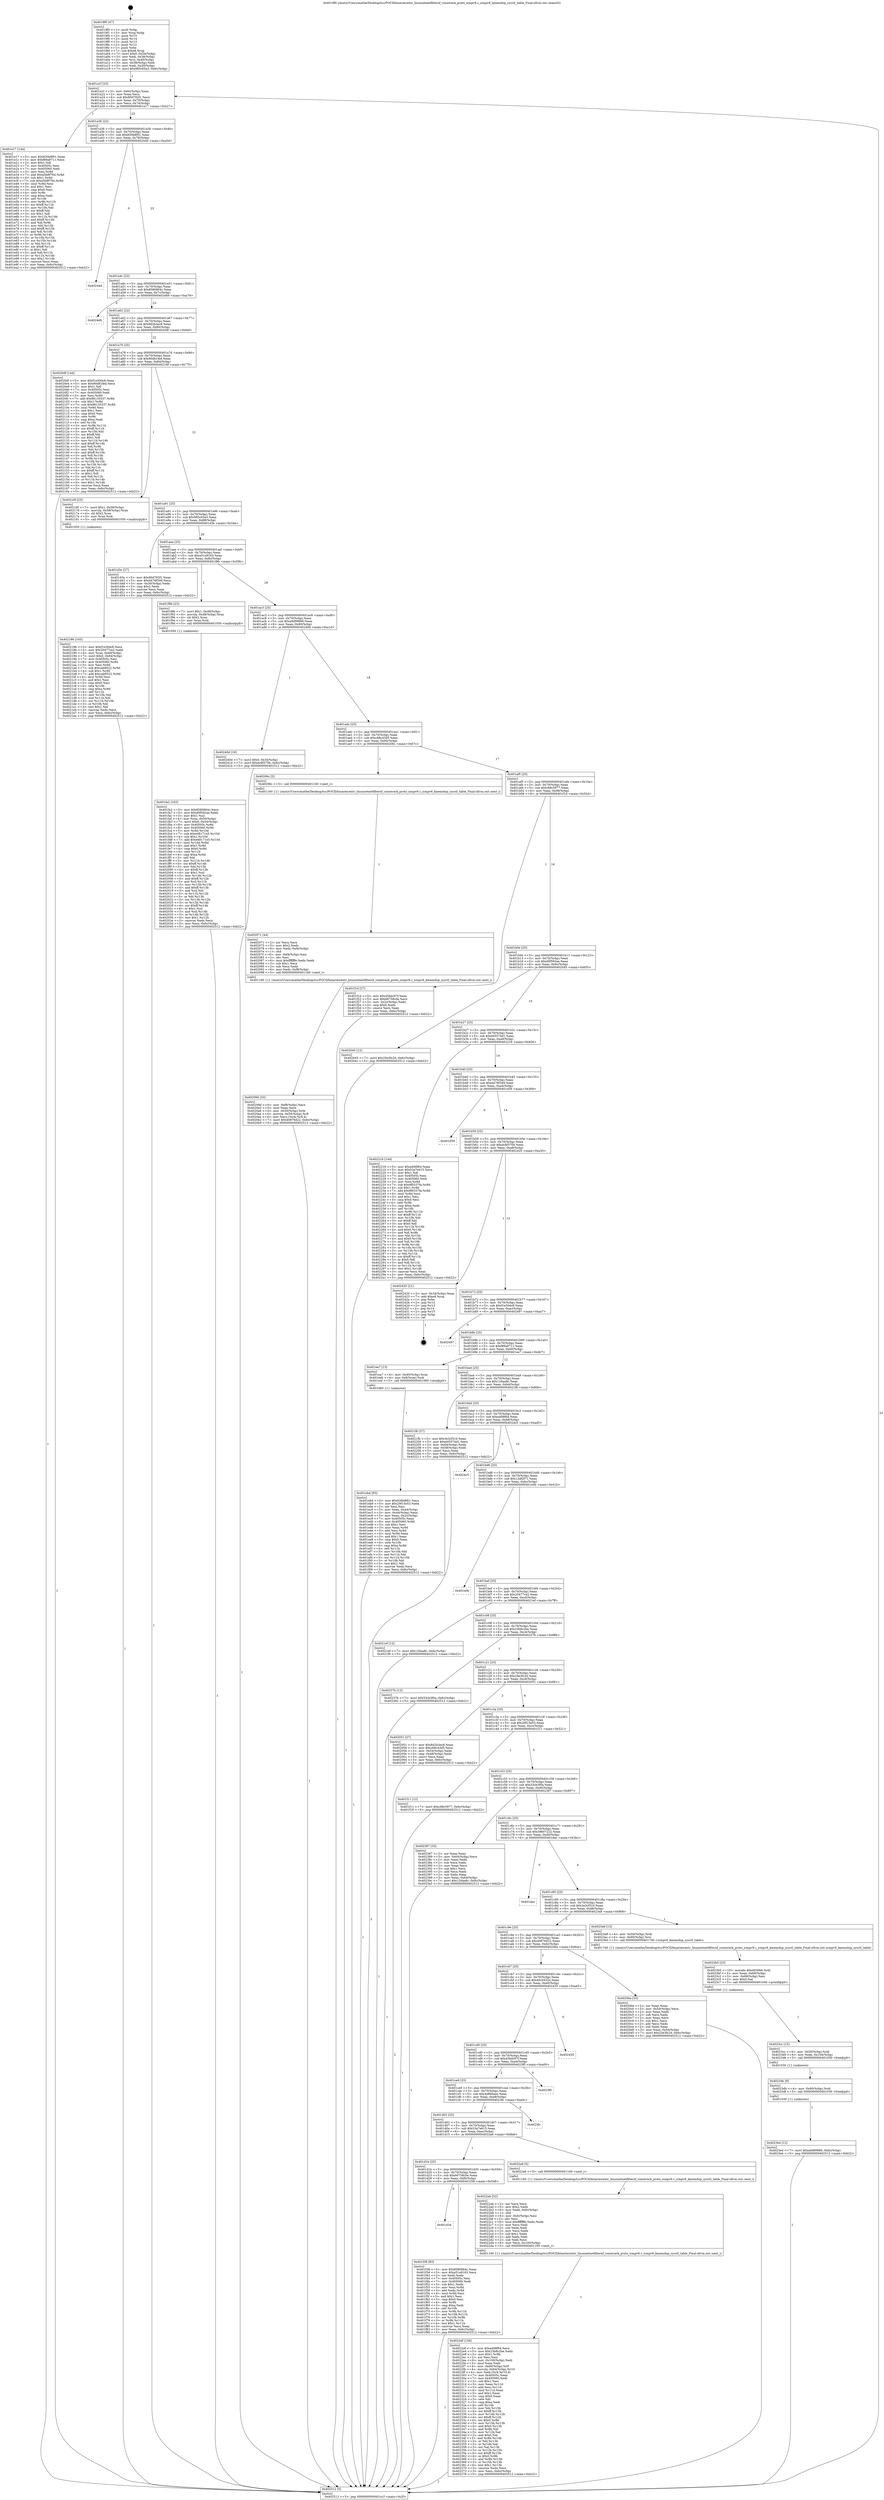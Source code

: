 digraph "0x4019f0" {
  label = "0x4019f0 (/mnt/c/Users/mathe/Desktop/tcc/POCII/binaries/extr_linuxnetnetfilternf_conntrack_proto_icmpv6.c_icmpv6_kmemdup_sysctl_table_Final-ollvm.out::main(0))"
  labelloc = "t"
  node[shape=record]

  Entry [label="",width=0.3,height=0.3,shape=circle,fillcolor=black,style=filled]
  "0x401a1f" [label="{
     0x401a1f [23]\l
     | [instrs]\l
     &nbsp;&nbsp;0x401a1f \<+3\>: mov -0x6c(%rbp),%eax\l
     &nbsp;&nbsp;0x401a22 \<+2\>: mov %eax,%ecx\l
     &nbsp;&nbsp;0x401a24 \<+6\>: sub $0x80d792f1,%ecx\l
     &nbsp;&nbsp;0x401a2a \<+3\>: mov %eax,-0x70(%rbp)\l
     &nbsp;&nbsp;0x401a2d \<+3\>: mov %ecx,-0x74(%rbp)\l
     &nbsp;&nbsp;0x401a30 \<+6\>: je 0000000000401e17 \<main+0x427\>\l
  }"]
  "0x401e17" [label="{
     0x401e17 [144]\l
     | [instrs]\l
     &nbsp;&nbsp;0x401e17 \<+5\>: mov $0x830b8f01,%eax\l
     &nbsp;&nbsp;0x401e1c \<+5\>: mov $0xf89a9711,%ecx\l
     &nbsp;&nbsp;0x401e21 \<+2\>: mov $0x1,%dl\l
     &nbsp;&nbsp;0x401e23 \<+7\>: mov 0x40505c,%esi\l
     &nbsp;&nbsp;0x401e2a \<+7\>: mov 0x405060,%edi\l
     &nbsp;&nbsp;0x401e31 \<+3\>: mov %esi,%r8d\l
     &nbsp;&nbsp;0x401e34 \<+7\>: add $0xa5b8f764,%r8d\l
     &nbsp;&nbsp;0x401e3b \<+4\>: sub $0x1,%r8d\l
     &nbsp;&nbsp;0x401e3f \<+7\>: sub $0xa5b8f764,%r8d\l
     &nbsp;&nbsp;0x401e46 \<+4\>: imul %r8d,%esi\l
     &nbsp;&nbsp;0x401e4a \<+3\>: and $0x1,%esi\l
     &nbsp;&nbsp;0x401e4d \<+3\>: cmp $0x0,%esi\l
     &nbsp;&nbsp;0x401e50 \<+4\>: sete %r9b\l
     &nbsp;&nbsp;0x401e54 \<+3\>: cmp $0xa,%edi\l
     &nbsp;&nbsp;0x401e57 \<+4\>: setl %r10b\l
     &nbsp;&nbsp;0x401e5b \<+3\>: mov %r9b,%r11b\l
     &nbsp;&nbsp;0x401e5e \<+4\>: xor $0xff,%r11b\l
     &nbsp;&nbsp;0x401e62 \<+3\>: mov %r10b,%bl\l
     &nbsp;&nbsp;0x401e65 \<+3\>: xor $0xff,%bl\l
     &nbsp;&nbsp;0x401e68 \<+3\>: xor $0x1,%dl\l
     &nbsp;&nbsp;0x401e6b \<+3\>: mov %r11b,%r14b\l
     &nbsp;&nbsp;0x401e6e \<+4\>: and $0xff,%r14b\l
     &nbsp;&nbsp;0x401e72 \<+3\>: and %dl,%r9b\l
     &nbsp;&nbsp;0x401e75 \<+3\>: mov %bl,%r15b\l
     &nbsp;&nbsp;0x401e78 \<+4\>: and $0xff,%r15b\l
     &nbsp;&nbsp;0x401e7c \<+3\>: and %dl,%r10b\l
     &nbsp;&nbsp;0x401e7f \<+3\>: or %r9b,%r14b\l
     &nbsp;&nbsp;0x401e82 \<+3\>: or %r10b,%r15b\l
     &nbsp;&nbsp;0x401e85 \<+3\>: xor %r15b,%r14b\l
     &nbsp;&nbsp;0x401e88 \<+3\>: or %bl,%r11b\l
     &nbsp;&nbsp;0x401e8b \<+4\>: xor $0xff,%r11b\l
     &nbsp;&nbsp;0x401e8f \<+3\>: or $0x1,%dl\l
     &nbsp;&nbsp;0x401e92 \<+3\>: and %dl,%r11b\l
     &nbsp;&nbsp;0x401e95 \<+3\>: or %r11b,%r14b\l
     &nbsp;&nbsp;0x401e98 \<+4\>: test $0x1,%r14b\l
     &nbsp;&nbsp;0x401e9c \<+3\>: cmovne %ecx,%eax\l
     &nbsp;&nbsp;0x401e9f \<+3\>: mov %eax,-0x6c(%rbp)\l
     &nbsp;&nbsp;0x401ea2 \<+5\>: jmp 0000000000402512 \<main+0xb22\>\l
  }"]
  "0x401a36" [label="{
     0x401a36 [22]\l
     | [instrs]\l
     &nbsp;&nbsp;0x401a36 \<+5\>: jmp 0000000000401a3b \<main+0x4b\>\l
     &nbsp;&nbsp;0x401a3b \<+3\>: mov -0x70(%rbp),%eax\l
     &nbsp;&nbsp;0x401a3e \<+5\>: sub $0x830b8f01,%eax\l
     &nbsp;&nbsp;0x401a43 \<+3\>: mov %eax,-0x78(%rbp)\l
     &nbsp;&nbsp;0x401a46 \<+6\>: je 000000000040244d \<main+0xa5d\>\l
  }"]
  Exit [label="",width=0.3,height=0.3,shape=circle,fillcolor=black,style=filled,peripheries=2]
  "0x40244d" [label="{
     0x40244d\l
  }", style=dashed]
  "0x401a4c" [label="{
     0x401a4c [22]\l
     | [instrs]\l
     &nbsp;&nbsp;0x401a4c \<+5\>: jmp 0000000000401a51 \<main+0x61\>\l
     &nbsp;&nbsp;0x401a51 \<+3\>: mov -0x70(%rbp),%eax\l
     &nbsp;&nbsp;0x401a54 \<+5\>: sub $0x8580864c,%eax\l
     &nbsp;&nbsp;0x401a59 \<+3\>: mov %eax,-0x7c(%rbp)\l
     &nbsp;&nbsp;0x401a5c \<+6\>: je 0000000000402469 \<main+0xa79\>\l
  }"]
  "0x4023e4" [label="{
     0x4023e4 [12]\l
     | [instrs]\l
     &nbsp;&nbsp;0x4023e4 \<+7\>: movl $0xa9d99866,-0x6c(%rbp)\l
     &nbsp;&nbsp;0x4023eb \<+5\>: jmp 0000000000402512 \<main+0xb22\>\l
  }"]
  "0x402469" [label="{
     0x402469\l
  }", style=dashed]
  "0x401a62" [label="{
     0x401a62 [22]\l
     | [instrs]\l
     &nbsp;&nbsp;0x401a62 \<+5\>: jmp 0000000000401a67 \<main+0x77\>\l
     &nbsp;&nbsp;0x401a67 \<+3\>: mov -0x70(%rbp),%eax\l
     &nbsp;&nbsp;0x401a6a \<+5\>: sub $0x8d2b3ec8,%eax\l
     &nbsp;&nbsp;0x401a6f \<+3\>: mov %eax,-0x80(%rbp)\l
     &nbsp;&nbsp;0x401a72 \<+6\>: je 00000000004020df \<main+0x6ef\>\l
  }"]
  "0x4023db" [label="{
     0x4023db [9]\l
     | [instrs]\l
     &nbsp;&nbsp;0x4023db \<+4\>: mov -0x60(%rbp),%rdi\l
     &nbsp;&nbsp;0x4023df \<+5\>: call 0000000000401030 \<free@plt\>\l
     | [calls]\l
     &nbsp;&nbsp;0x401030 \{1\} (unknown)\l
  }"]
  "0x4020df" [label="{
     0x4020df [144]\l
     | [instrs]\l
     &nbsp;&nbsp;0x4020df \<+5\>: mov $0xf1e30dc8,%eax\l
     &nbsp;&nbsp;0x4020e4 \<+5\>: mov $0x90d81fed,%ecx\l
     &nbsp;&nbsp;0x4020e9 \<+2\>: mov $0x1,%dl\l
     &nbsp;&nbsp;0x4020eb \<+7\>: mov 0x40505c,%esi\l
     &nbsp;&nbsp;0x4020f2 \<+7\>: mov 0x405060,%edi\l
     &nbsp;&nbsp;0x4020f9 \<+3\>: mov %esi,%r8d\l
     &nbsp;&nbsp;0x4020fc \<+7\>: add $0x86135337,%r8d\l
     &nbsp;&nbsp;0x402103 \<+4\>: sub $0x1,%r8d\l
     &nbsp;&nbsp;0x402107 \<+7\>: sub $0x86135337,%r8d\l
     &nbsp;&nbsp;0x40210e \<+4\>: imul %r8d,%esi\l
     &nbsp;&nbsp;0x402112 \<+3\>: and $0x1,%esi\l
     &nbsp;&nbsp;0x402115 \<+3\>: cmp $0x0,%esi\l
     &nbsp;&nbsp;0x402118 \<+4\>: sete %r9b\l
     &nbsp;&nbsp;0x40211c \<+3\>: cmp $0xa,%edi\l
     &nbsp;&nbsp;0x40211f \<+4\>: setl %r10b\l
     &nbsp;&nbsp;0x402123 \<+3\>: mov %r9b,%r11b\l
     &nbsp;&nbsp;0x402126 \<+4\>: xor $0xff,%r11b\l
     &nbsp;&nbsp;0x40212a \<+3\>: mov %r10b,%bl\l
     &nbsp;&nbsp;0x40212d \<+3\>: xor $0xff,%bl\l
     &nbsp;&nbsp;0x402130 \<+3\>: xor $0x1,%dl\l
     &nbsp;&nbsp;0x402133 \<+3\>: mov %r11b,%r14b\l
     &nbsp;&nbsp;0x402136 \<+4\>: and $0xff,%r14b\l
     &nbsp;&nbsp;0x40213a \<+3\>: and %dl,%r9b\l
     &nbsp;&nbsp;0x40213d \<+3\>: mov %bl,%r15b\l
     &nbsp;&nbsp;0x402140 \<+4\>: and $0xff,%r15b\l
     &nbsp;&nbsp;0x402144 \<+3\>: and %dl,%r10b\l
     &nbsp;&nbsp;0x402147 \<+3\>: or %r9b,%r14b\l
     &nbsp;&nbsp;0x40214a \<+3\>: or %r10b,%r15b\l
     &nbsp;&nbsp;0x40214d \<+3\>: xor %r15b,%r14b\l
     &nbsp;&nbsp;0x402150 \<+3\>: or %bl,%r11b\l
     &nbsp;&nbsp;0x402153 \<+4\>: xor $0xff,%r11b\l
     &nbsp;&nbsp;0x402157 \<+3\>: or $0x1,%dl\l
     &nbsp;&nbsp;0x40215a \<+3\>: and %dl,%r11b\l
     &nbsp;&nbsp;0x40215d \<+3\>: or %r11b,%r14b\l
     &nbsp;&nbsp;0x402160 \<+4\>: test $0x1,%r14b\l
     &nbsp;&nbsp;0x402164 \<+3\>: cmovne %ecx,%eax\l
     &nbsp;&nbsp;0x402167 \<+3\>: mov %eax,-0x6c(%rbp)\l
     &nbsp;&nbsp;0x40216a \<+5\>: jmp 0000000000402512 \<main+0xb22\>\l
  }"]
  "0x401a78" [label="{
     0x401a78 [25]\l
     | [instrs]\l
     &nbsp;&nbsp;0x401a78 \<+5\>: jmp 0000000000401a7d \<main+0x8d\>\l
     &nbsp;&nbsp;0x401a7d \<+3\>: mov -0x70(%rbp),%eax\l
     &nbsp;&nbsp;0x401a80 \<+5\>: sub $0x90d81fed,%eax\l
     &nbsp;&nbsp;0x401a85 \<+6\>: mov %eax,-0x84(%rbp)\l
     &nbsp;&nbsp;0x401a8b \<+6\>: je 000000000040216f \<main+0x77f\>\l
  }"]
  "0x4023cc" [label="{
     0x4023cc [15]\l
     | [instrs]\l
     &nbsp;&nbsp;0x4023cc \<+4\>: mov -0x50(%rbp),%rdi\l
     &nbsp;&nbsp;0x4023d0 \<+6\>: mov %eax,-0x104(%rbp)\l
     &nbsp;&nbsp;0x4023d6 \<+5\>: call 0000000000401030 \<free@plt\>\l
     | [calls]\l
     &nbsp;&nbsp;0x401030 \{1\} (unknown)\l
  }"]
  "0x40216f" [label="{
     0x40216f [23]\l
     | [instrs]\l
     &nbsp;&nbsp;0x40216f \<+7\>: movl $0x1,-0x58(%rbp)\l
     &nbsp;&nbsp;0x402176 \<+4\>: movslq -0x58(%rbp),%rax\l
     &nbsp;&nbsp;0x40217a \<+4\>: shl $0x2,%rax\l
     &nbsp;&nbsp;0x40217e \<+3\>: mov %rax,%rdi\l
     &nbsp;&nbsp;0x402181 \<+5\>: call 0000000000401050 \<malloc@plt\>\l
     | [calls]\l
     &nbsp;&nbsp;0x401050 \{1\} (unknown)\l
  }"]
  "0x401a91" [label="{
     0x401a91 [25]\l
     | [instrs]\l
     &nbsp;&nbsp;0x401a91 \<+5\>: jmp 0000000000401a96 \<main+0xa6\>\l
     &nbsp;&nbsp;0x401a96 \<+3\>: mov -0x70(%rbp),%eax\l
     &nbsp;&nbsp;0x401a99 \<+5\>: sub $0x985c05a3,%eax\l
     &nbsp;&nbsp;0x401a9e \<+6\>: mov %eax,-0x88(%rbp)\l
     &nbsp;&nbsp;0x401aa4 \<+6\>: je 0000000000401d3e \<main+0x34e\>\l
  }"]
  "0x4023b5" [label="{
     0x4023b5 [23]\l
     | [instrs]\l
     &nbsp;&nbsp;0x4023b5 \<+10\>: movabs $0x4030b6,%rdi\l
     &nbsp;&nbsp;0x4023bf \<+3\>: mov %eax,-0x68(%rbp)\l
     &nbsp;&nbsp;0x4023c2 \<+3\>: mov -0x68(%rbp),%esi\l
     &nbsp;&nbsp;0x4023c5 \<+2\>: mov $0x0,%al\l
     &nbsp;&nbsp;0x4023c7 \<+5\>: call 0000000000401040 \<printf@plt\>\l
     | [calls]\l
     &nbsp;&nbsp;0x401040 \{1\} (unknown)\l
  }"]
  "0x401d3e" [label="{
     0x401d3e [27]\l
     | [instrs]\l
     &nbsp;&nbsp;0x401d3e \<+5\>: mov $0x80d792f1,%eax\l
     &nbsp;&nbsp;0x401d43 \<+5\>: mov $0xd478f349,%ecx\l
     &nbsp;&nbsp;0x401d48 \<+3\>: mov -0x30(%rbp),%edx\l
     &nbsp;&nbsp;0x401d4b \<+3\>: cmp $0x2,%edx\l
     &nbsp;&nbsp;0x401d4e \<+3\>: cmovne %ecx,%eax\l
     &nbsp;&nbsp;0x401d51 \<+3\>: mov %eax,-0x6c(%rbp)\l
     &nbsp;&nbsp;0x401d54 \<+5\>: jmp 0000000000402512 \<main+0xb22\>\l
  }"]
  "0x401aaa" [label="{
     0x401aaa [25]\l
     | [instrs]\l
     &nbsp;&nbsp;0x401aaa \<+5\>: jmp 0000000000401aaf \<main+0xbf\>\l
     &nbsp;&nbsp;0x401aaf \<+3\>: mov -0x70(%rbp),%eax\l
     &nbsp;&nbsp;0x401ab2 \<+5\>: sub $0xa51a9163,%eax\l
     &nbsp;&nbsp;0x401ab7 \<+6\>: mov %eax,-0x8c(%rbp)\l
     &nbsp;&nbsp;0x401abd \<+6\>: je 0000000000401f8b \<main+0x59b\>\l
  }"]
  "0x402512" [label="{
     0x402512 [5]\l
     | [instrs]\l
     &nbsp;&nbsp;0x402512 \<+5\>: jmp 0000000000401a1f \<main+0x2f\>\l
  }"]
  "0x4019f0" [label="{
     0x4019f0 [47]\l
     | [instrs]\l
     &nbsp;&nbsp;0x4019f0 \<+1\>: push %rbp\l
     &nbsp;&nbsp;0x4019f1 \<+3\>: mov %rsp,%rbp\l
     &nbsp;&nbsp;0x4019f4 \<+2\>: push %r15\l
     &nbsp;&nbsp;0x4019f6 \<+2\>: push %r14\l
     &nbsp;&nbsp;0x4019f8 \<+2\>: push %r13\l
     &nbsp;&nbsp;0x4019fa \<+2\>: push %r12\l
     &nbsp;&nbsp;0x4019fc \<+1\>: push %rbx\l
     &nbsp;&nbsp;0x4019fd \<+7\>: sub $0xe8,%rsp\l
     &nbsp;&nbsp;0x401a04 \<+7\>: movl $0x0,-0x34(%rbp)\l
     &nbsp;&nbsp;0x401a0b \<+3\>: mov %edi,-0x38(%rbp)\l
     &nbsp;&nbsp;0x401a0e \<+4\>: mov %rsi,-0x40(%rbp)\l
     &nbsp;&nbsp;0x401a12 \<+3\>: mov -0x38(%rbp),%edi\l
     &nbsp;&nbsp;0x401a15 \<+3\>: mov %edi,-0x30(%rbp)\l
     &nbsp;&nbsp;0x401a18 \<+7\>: movl $0x985c05a3,-0x6c(%rbp)\l
  }"]
  "0x4022df" [label="{
     0x4022df [156]\l
     | [instrs]\l
     &nbsp;&nbsp;0x4022df \<+5\>: mov $0xa408f64,%ecx\l
     &nbsp;&nbsp;0x4022e4 \<+5\>: mov $0x23b8c2be,%edx\l
     &nbsp;&nbsp;0x4022e9 \<+3\>: mov $0x1,%r8b\l
     &nbsp;&nbsp;0x4022ec \<+2\>: xor %esi,%esi\l
     &nbsp;&nbsp;0x4022ee \<+6\>: mov -0x100(%rbp),%edi\l
     &nbsp;&nbsp;0x4022f4 \<+3\>: imul %eax,%edi\l
     &nbsp;&nbsp;0x4022f7 \<+4\>: mov -0x60(%rbp),%r9\l
     &nbsp;&nbsp;0x4022fb \<+4\>: movslq -0x64(%rbp),%r10\l
     &nbsp;&nbsp;0x4022ff \<+4\>: mov %edi,(%r9,%r10,4)\l
     &nbsp;&nbsp;0x402303 \<+7\>: mov 0x40505c,%eax\l
     &nbsp;&nbsp;0x40230a \<+7\>: mov 0x405060,%edi\l
     &nbsp;&nbsp;0x402311 \<+3\>: sub $0x1,%esi\l
     &nbsp;&nbsp;0x402314 \<+3\>: mov %eax,%r11d\l
     &nbsp;&nbsp;0x402317 \<+3\>: add %esi,%r11d\l
     &nbsp;&nbsp;0x40231a \<+4\>: imul %r11d,%eax\l
     &nbsp;&nbsp;0x40231e \<+3\>: and $0x1,%eax\l
     &nbsp;&nbsp;0x402321 \<+3\>: cmp $0x0,%eax\l
     &nbsp;&nbsp;0x402324 \<+3\>: sete %bl\l
     &nbsp;&nbsp;0x402327 \<+3\>: cmp $0xa,%edi\l
     &nbsp;&nbsp;0x40232a \<+4\>: setl %r14b\l
     &nbsp;&nbsp;0x40232e \<+3\>: mov %bl,%r15b\l
     &nbsp;&nbsp;0x402331 \<+4\>: xor $0xff,%r15b\l
     &nbsp;&nbsp;0x402335 \<+3\>: mov %r14b,%r12b\l
     &nbsp;&nbsp;0x402338 \<+4\>: xor $0xff,%r12b\l
     &nbsp;&nbsp;0x40233c \<+4\>: xor $0x0,%r8b\l
     &nbsp;&nbsp;0x402340 \<+3\>: mov %r15b,%r13b\l
     &nbsp;&nbsp;0x402343 \<+4\>: and $0x0,%r13b\l
     &nbsp;&nbsp;0x402347 \<+3\>: and %r8b,%bl\l
     &nbsp;&nbsp;0x40234a \<+3\>: mov %r12b,%al\l
     &nbsp;&nbsp;0x40234d \<+2\>: and $0x0,%al\l
     &nbsp;&nbsp;0x40234f \<+3\>: and %r8b,%r14b\l
     &nbsp;&nbsp;0x402352 \<+3\>: or %bl,%r13b\l
     &nbsp;&nbsp;0x402355 \<+3\>: or %r14b,%al\l
     &nbsp;&nbsp;0x402358 \<+3\>: xor %al,%r13b\l
     &nbsp;&nbsp;0x40235b \<+3\>: or %r12b,%r15b\l
     &nbsp;&nbsp;0x40235e \<+4\>: xor $0xff,%r15b\l
     &nbsp;&nbsp;0x402362 \<+4\>: or $0x0,%r8b\l
     &nbsp;&nbsp;0x402366 \<+3\>: and %r8b,%r15b\l
     &nbsp;&nbsp;0x402369 \<+3\>: or %r15b,%r13b\l
     &nbsp;&nbsp;0x40236c \<+4\>: test $0x1,%r13b\l
     &nbsp;&nbsp;0x402370 \<+3\>: cmovne %edx,%ecx\l
     &nbsp;&nbsp;0x402373 \<+3\>: mov %ecx,-0x6c(%rbp)\l
     &nbsp;&nbsp;0x402376 \<+5\>: jmp 0000000000402512 \<main+0xb22\>\l
  }"]
  "0x401f8b" [label="{
     0x401f8b [23]\l
     | [instrs]\l
     &nbsp;&nbsp;0x401f8b \<+7\>: movl $0x1,-0x48(%rbp)\l
     &nbsp;&nbsp;0x401f92 \<+4\>: movslq -0x48(%rbp),%rax\l
     &nbsp;&nbsp;0x401f96 \<+4\>: shl $0x2,%rax\l
     &nbsp;&nbsp;0x401f9a \<+3\>: mov %rax,%rdi\l
     &nbsp;&nbsp;0x401f9d \<+5\>: call 0000000000401050 \<malloc@plt\>\l
     | [calls]\l
     &nbsp;&nbsp;0x401050 \{1\} (unknown)\l
  }"]
  "0x401ac3" [label="{
     0x401ac3 [25]\l
     | [instrs]\l
     &nbsp;&nbsp;0x401ac3 \<+5\>: jmp 0000000000401ac8 \<main+0xd8\>\l
     &nbsp;&nbsp;0x401ac8 \<+3\>: mov -0x70(%rbp),%eax\l
     &nbsp;&nbsp;0x401acb \<+5\>: sub $0xa9d99866,%eax\l
     &nbsp;&nbsp;0x401ad0 \<+6\>: mov %eax,-0x90(%rbp)\l
     &nbsp;&nbsp;0x401ad6 \<+6\>: je 000000000040240d \<main+0xa1d\>\l
  }"]
  "0x4022ab" [label="{
     0x4022ab [52]\l
     | [instrs]\l
     &nbsp;&nbsp;0x4022ab \<+2\>: xor %ecx,%ecx\l
     &nbsp;&nbsp;0x4022ad \<+5\>: mov $0x2,%edx\l
     &nbsp;&nbsp;0x4022b2 \<+6\>: mov %edx,-0xfc(%rbp)\l
     &nbsp;&nbsp;0x4022b8 \<+1\>: cltd\l
     &nbsp;&nbsp;0x4022b9 \<+6\>: mov -0xfc(%rbp),%esi\l
     &nbsp;&nbsp;0x4022bf \<+2\>: idiv %esi\l
     &nbsp;&nbsp;0x4022c1 \<+6\>: imul $0xfffffffe,%edx,%edx\l
     &nbsp;&nbsp;0x4022c7 \<+2\>: mov %ecx,%edi\l
     &nbsp;&nbsp;0x4022c9 \<+2\>: sub %edx,%edi\l
     &nbsp;&nbsp;0x4022cb \<+2\>: mov %ecx,%edx\l
     &nbsp;&nbsp;0x4022cd \<+3\>: sub $0x1,%edx\l
     &nbsp;&nbsp;0x4022d0 \<+2\>: add %edx,%edi\l
     &nbsp;&nbsp;0x4022d2 \<+2\>: sub %edi,%ecx\l
     &nbsp;&nbsp;0x4022d4 \<+6\>: mov %ecx,-0x100(%rbp)\l
     &nbsp;&nbsp;0x4022da \<+5\>: call 0000000000401160 \<next_i\>\l
     | [calls]\l
     &nbsp;&nbsp;0x401160 \{1\} (/mnt/c/Users/mathe/Desktop/tcc/POCII/binaries/extr_linuxnetnetfilternf_conntrack_proto_icmpv6.c_icmpv6_kmemdup_sysctl_table_Final-ollvm.out::next_i)\l
  }"]
  "0x40240d" [label="{
     0x40240d [19]\l
     | [instrs]\l
     &nbsp;&nbsp;0x40240d \<+7\>: movl $0x0,-0x34(%rbp)\l
     &nbsp;&nbsp;0x402414 \<+7\>: movl $0xdc8f370b,-0x6c(%rbp)\l
     &nbsp;&nbsp;0x40241b \<+5\>: jmp 0000000000402512 \<main+0xb22\>\l
  }"]
  "0x401adc" [label="{
     0x401adc [25]\l
     | [instrs]\l
     &nbsp;&nbsp;0x401adc \<+5\>: jmp 0000000000401ae1 \<main+0xf1\>\l
     &nbsp;&nbsp;0x401ae1 \<+3\>: mov -0x70(%rbp),%eax\l
     &nbsp;&nbsp;0x401ae4 \<+5\>: sub $0xc68c43d5,%eax\l
     &nbsp;&nbsp;0x401ae9 \<+6\>: mov %eax,-0x94(%rbp)\l
     &nbsp;&nbsp;0x401aef \<+6\>: je 000000000040206c \<main+0x67c\>\l
  }"]
  "0x402186" [label="{
     0x402186 [105]\l
     | [instrs]\l
     &nbsp;&nbsp;0x402186 \<+5\>: mov $0xf1e30dc8,%ecx\l
     &nbsp;&nbsp;0x40218b \<+5\>: mov $0x20477ce2,%edx\l
     &nbsp;&nbsp;0x402190 \<+4\>: mov %rax,-0x60(%rbp)\l
     &nbsp;&nbsp;0x402194 \<+7\>: movl $0x0,-0x64(%rbp)\l
     &nbsp;&nbsp;0x40219b \<+7\>: mov 0x40505c,%esi\l
     &nbsp;&nbsp;0x4021a2 \<+8\>: mov 0x405060,%r8d\l
     &nbsp;&nbsp;0x4021aa \<+3\>: mov %esi,%r9d\l
     &nbsp;&nbsp;0x4021ad \<+7\>: sub $0xcab9522,%r9d\l
     &nbsp;&nbsp;0x4021b4 \<+4\>: sub $0x1,%r9d\l
     &nbsp;&nbsp;0x4021b8 \<+7\>: add $0xcab9522,%r9d\l
     &nbsp;&nbsp;0x4021bf \<+4\>: imul %r9d,%esi\l
     &nbsp;&nbsp;0x4021c3 \<+3\>: and $0x1,%esi\l
     &nbsp;&nbsp;0x4021c6 \<+3\>: cmp $0x0,%esi\l
     &nbsp;&nbsp;0x4021c9 \<+4\>: sete %r10b\l
     &nbsp;&nbsp;0x4021cd \<+4\>: cmp $0xa,%r8d\l
     &nbsp;&nbsp;0x4021d1 \<+4\>: setl %r11b\l
     &nbsp;&nbsp;0x4021d5 \<+3\>: mov %r10b,%bl\l
     &nbsp;&nbsp;0x4021d8 \<+3\>: and %r11b,%bl\l
     &nbsp;&nbsp;0x4021db \<+3\>: xor %r11b,%r10b\l
     &nbsp;&nbsp;0x4021de \<+3\>: or %r10b,%bl\l
     &nbsp;&nbsp;0x4021e1 \<+3\>: test $0x1,%bl\l
     &nbsp;&nbsp;0x4021e4 \<+3\>: cmovne %edx,%ecx\l
     &nbsp;&nbsp;0x4021e7 \<+3\>: mov %ecx,-0x6c(%rbp)\l
     &nbsp;&nbsp;0x4021ea \<+5\>: jmp 0000000000402512 \<main+0xb22\>\l
  }"]
  "0x40206c" [label="{
     0x40206c [5]\l
     | [instrs]\l
     &nbsp;&nbsp;0x40206c \<+5\>: call 0000000000401160 \<next_i\>\l
     | [calls]\l
     &nbsp;&nbsp;0x401160 \{1\} (/mnt/c/Users/mathe/Desktop/tcc/POCII/binaries/extr_linuxnetnetfilternf_conntrack_proto_icmpv6.c_icmpv6_kmemdup_sysctl_table_Final-ollvm.out::next_i)\l
  }"]
  "0x401af5" [label="{
     0x401af5 [25]\l
     | [instrs]\l
     &nbsp;&nbsp;0x401af5 \<+5\>: jmp 0000000000401afa \<main+0x10a\>\l
     &nbsp;&nbsp;0x401afa \<+3\>: mov -0x70(%rbp),%eax\l
     &nbsp;&nbsp;0x401afd \<+5\>: sub $0xc68c5977,%eax\l
     &nbsp;&nbsp;0x401b02 \<+6\>: mov %eax,-0x98(%rbp)\l
     &nbsp;&nbsp;0x401b08 \<+6\>: je 0000000000401f1d \<main+0x52d\>\l
  }"]
  "0x40209d" [label="{
     0x40209d [33]\l
     | [instrs]\l
     &nbsp;&nbsp;0x40209d \<+6\>: mov -0xf8(%rbp),%ecx\l
     &nbsp;&nbsp;0x4020a3 \<+3\>: imul %eax,%ecx\l
     &nbsp;&nbsp;0x4020a6 \<+4\>: mov -0x50(%rbp),%rdi\l
     &nbsp;&nbsp;0x4020aa \<+4\>: movslq -0x54(%rbp),%r8\l
     &nbsp;&nbsp;0x4020ae \<+4\>: mov %ecx,(%rdi,%r8,4)\l
     &nbsp;&nbsp;0x4020b2 \<+7\>: movl $0x40876d22,-0x6c(%rbp)\l
     &nbsp;&nbsp;0x4020b9 \<+5\>: jmp 0000000000402512 \<main+0xb22\>\l
  }"]
  "0x401f1d" [label="{
     0x401f1d [27]\l
     | [instrs]\l
     &nbsp;&nbsp;0x401f1d \<+5\>: mov $0x45bdc97f,%eax\l
     &nbsp;&nbsp;0x401f22 \<+5\>: mov $0x66758c0e,%ecx\l
     &nbsp;&nbsp;0x401f27 \<+3\>: mov -0x2c(%rbp),%edx\l
     &nbsp;&nbsp;0x401f2a \<+3\>: cmp $0x0,%edx\l
     &nbsp;&nbsp;0x401f2d \<+3\>: cmove %ecx,%eax\l
     &nbsp;&nbsp;0x401f30 \<+3\>: mov %eax,-0x6c(%rbp)\l
     &nbsp;&nbsp;0x401f33 \<+5\>: jmp 0000000000402512 \<main+0xb22\>\l
  }"]
  "0x401b0e" [label="{
     0x401b0e [25]\l
     | [instrs]\l
     &nbsp;&nbsp;0x401b0e \<+5\>: jmp 0000000000401b13 \<main+0x123\>\l
     &nbsp;&nbsp;0x401b13 \<+3\>: mov -0x70(%rbp),%eax\l
     &nbsp;&nbsp;0x401b16 \<+5\>: sub $0xd0f592ae,%eax\l
     &nbsp;&nbsp;0x401b1b \<+6\>: mov %eax,-0x9c(%rbp)\l
     &nbsp;&nbsp;0x401b21 \<+6\>: je 0000000000402045 \<main+0x655\>\l
  }"]
  "0x402071" [label="{
     0x402071 [44]\l
     | [instrs]\l
     &nbsp;&nbsp;0x402071 \<+2\>: xor %ecx,%ecx\l
     &nbsp;&nbsp;0x402073 \<+5\>: mov $0x2,%edx\l
     &nbsp;&nbsp;0x402078 \<+6\>: mov %edx,-0xf4(%rbp)\l
     &nbsp;&nbsp;0x40207e \<+1\>: cltd\l
     &nbsp;&nbsp;0x40207f \<+6\>: mov -0xf4(%rbp),%esi\l
     &nbsp;&nbsp;0x402085 \<+2\>: idiv %esi\l
     &nbsp;&nbsp;0x402087 \<+6\>: imul $0xfffffffe,%edx,%edx\l
     &nbsp;&nbsp;0x40208d \<+3\>: sub $0x1,%ecx\l
     &nbsp;&nbsp;0x402090 \<+2\>: sub %ecx,%edx\l
     &nbsp;&nbsp;0x402092 \<+6\>: mov %edx,-0xf8(%rbp)\l
     &nbsp;&nbsp;0x402098 \<+5\>: call 0000000000401160 \<next_i\>\l
     | [calls]\l
     &nbsp;&nbsp;0x401160 \{1\} (/mnt/c/Users/mathe/Desktop/tcc/POCII/binaries/extr_linuxnetnetfilternf_conntrack_proto_icmpv6.c_icmpv6_kmemdup_sysctl_table_Final-ollvm.out::next_i)\l
  }"]
  "0x402045" [label="{
     0x402045 [12]\l
     | [instrs]\l
     &nbsp;&nbsp;0x402045 \<+7\>: movl $0x25e3fc2d,-0x6c(%rbp)\l
     &nbsp;&nbsp;0x40204c \<+5\>: jmp 0000000000402512 \<main+0xb22\>\l
  }"]
  "0x401b27" [label="{
     0x401b27 [25]\l
     | [instrs]\l
     &nbsp;&nbsp;0x401b27 \<+5\>: jmp 0000000000401b2c \<main+0x13c\>\l
     &nbsp;&nbsp;0x401b2c \<+3\>: mov -0x70(%rbp),%eax\l
     &nbsp;&nbsp;0x401b2f \<+5\>: sub $0xd45574d1,%eax\l
     &nbsp;&nbsp;0x401b34 \<+6\>: mov %eax,-0xa0(%rbp)\l
     &nbsp;&nbsp;0x401b3a \<+6\>: je 0000000000402216 \<main+0x826\>\l
  }"]
  "0x401fa2" [label="{
     0x401fa2 [163]\l
     | [instrs]\l
     &nbsp;&nbsp;0x401fa2 \<+5\>: mov $0x8580864c,%ecx\l
     &nbsp;&nbsp;0x401fa7 \<+5\>: mov $0xd0f592ae,%edx\l
     &nbsp;&nbsp;0x401fac \<+3\>: mov $0x1,%sil\l
     &nbsp;&nbsp;0x401faf \<+4\>: mov %rax,-0x50(%rbp)\l
     &nbsp;&nbsp;0x401fb3 \<+7\>: movl $0x0,-0x54(%rbp)\l
     &nbsp;&nbsp;0x401fba \<+8\>: mov 0x40505c,%r8d\l
     &nbsp;&nbsp;0x401fc2 \<+8\>: mov 0x405060,%r9d\l
     &nbsp;&nbsp;0x401fca \<+3\>: mov %r8d,%r10d\l
     &nbsp;&nbsp;0x401fcd \<+7\>: sub $0xe48171e5,%r10d\l
     &nbsp;&nbsp;0x401fd4 \<+4\>: sub $0x1,%r10d\l
     &nbsp;&nbsp;0x401fd8 \<+7\>: add $0xe48171e5,%r10d\l
     &nbsp;&nbsp;0x401fdf \<+4\>: imul %r10d,%r8d\l
     &nbsp;&nbsp;0x401fe3 \<+4\>: and $0x1,%r8d\l
     &nbsp;&nbsp;0x401fe7 \<+4\>: cmp $0x0,%r8d\l
     &nbsp;&nbsp;0x401feb \<+4\>: sete %r11b\l
     &nbsp;&nbsp;0x401fef \<+4\>: cmp $0xa,%r9d\l
     &nbsp;&nbsp;0x401ff3 \<+3\>: setl %bl\l
     &nbsp;&nbsp;0x401ff6 \<+3\>: mov %r11b,%r14b\l
     &nbsp;&nbsp;0x401ff9 \<+4\>: xor $0xff,%r14b\l
     &nbsp;&nbsp;0x401ffd \<+3\>: mov %bl,%r15b\l
     &nbsp;&nbsp;0x402000 \<+4\>: xor $0xff,%r15b\l
     &nbsp;&nbsp;0x402004 \<+4\>: xor $0x1,%sil\l
     &nbsp;&nbsp;0x402008 \<+3\>: mov %r14b,%r12b\l
     &nbsp;&nbsp;0x40200b \<+4\>: and $0xff,%r12b\l
     &nbsp;&nbsp;0x40200f \<+3\>: and %sil,%r11b\l
     &nbsp;&nbsp;0x402012 \<+3\>: mov %r15b,%r13b\l
     &nbsp;&nbsp;0x402015 \<+4\>: and $0xff,%r13b\l
     &nbsp;&nbsp;0x402019 \<+3\>: and %sil,%bl\l
     &nbsp;&nbsp;0x40201c \<+3\>: or %r11b,%r12b\l
     &nbsp;&nbsp;0x40201f \<+3\>: or %bl,%r13b\l
     &nbsp;&nbsp;0x402022 \<+3\>: xor %r13b,%r12b\l
     &nbsp;&nbsp;0x402025 \<+3\>: or %r15b,%r14b\l
     &nbsp;&nbsp;0x402028 \<+4\>: xor $0xff,%r14b\l
     &nbsp;&nbsp;0x40202c \<+4\>: or $0x1,%sil\l
     &nbsp;&nbsp;0x402030 \<+3\>: and %sil,%r14b\l
     &nbsp;&nbsp;0x402033 \<+3\>: or %r14b,%r12b\l
     &nbsp;&nbsp;0x402036 \<+4\>: test $0x1,%r12b\l
     &nbsp;&nbsp;0x40203a \<+3\>: cmovne %edx,%ecx\l
     &nbsp;&nbsp;0x40203d \<+3\>: mov %ecx,-0x6c(%rbp)\l
     &nbsp;&nbsp;0x402040 \<+5\>: jmp 0000000000402512 \<main+0xb22\>\l
  }"]
  "0x402216" [label="{
     0x402216 [144]\l
     | [instrs]\l
     &nbsp;&nbsp;0x402216 \<+5\>: mov $0xa408f64,%eax\l
     &nbsp;&nbsp;0x40221b \<+5\>: mov $0x53a7e615,%ecx\l
     &nbsp;&nbsp;0x402220 \<+2\>: mov $0x1,%dl\l
     &nbsp;&nbsp;0x402222 \<+7\>: mov 0x40505c,%esi\l
     &nbsp;&nbsp;0x402229 \<+7\>: mov 0x405060,%edi\l
     &nbsp;&nbsp;0x402230 \<+3\>: mov %esi,%r8d\l
     &nbsp;&nbsp;0x402233 \<+7\>: sub $0x9f0337fa,%r8d\l
     &nbsp;&nbsp;0x40223a \<+4\>: sub $0x1,%r8d\l
     &nbsp;&nbsp;0x40223e \<+7\>: add $0x9f0337fa,%r8d\l
     &nbsp;&nbsp;0x402245 \<+4\>: imul %r8d,%esi\l
     &nbsp;&nbsp;0x402249 \<+3\>: and $0x1,%esi\l
     &nbsp;&nbsp;0x40224c \<+3\>: cmp $0x0,%esi\l
     &nbsp;&nbsp;0x40224f \<+4\>: sete %r9b\l
     &nbsp;&nbsp;0x402253 \<+3\>: cmp $0xa,%edi\l
     &nbsp;&nbsp;0x402256 \<+4\>: setl %r10b\l
     &nbsp;&nbsp;0x40225a \<+3\>: mov %r9b,%r11b\l
     &nbsp;&nbsp;0x40225d \<+4\>: xor $0xff,%r11b\l
     &nbsp;&nbsp;0x402261 \<+3\>: mov %r10b,%bl\l
     &nbsp;&nbsp;0x402264 \<+3\>: xor $0xff,%bl\l
     &nbsp;&nbsp;0x402267 \<+3\>: xor $0x0,%dl\l
     &nbsp;&nbsp;0x40226a \<+3\>: mov %r11b,%r14b\l
     &nbsp;&nbsp;0x40226d \<+4\>: and $0x0,%r14b\l
     &nbsp;&nbsp;0x402271 \<+3\>: and %dl,%r9b\l
     &nbsp;&nbsp;0x402274 \<+3\>: mov %bl,%r15b\l
     &nbsp;&nbsp;0x402277 \<+4\>: and $0x0,%r15b\l
     &nbsp;&nbsp;0x40227b \<+3\>: and %dl,%r10b\l
     &nbsp;&nbsp;0x40227e \<+3\>: or %r9b,%r14b\l
     &nbsp;&nbsp;0x402281 \<+3\>: or %r10b,%r15b\l
     &nbsp;&nbsp;0x402284 \<+3\>: xor %r15b,%r14b\l
     &nbsp;&nbsp;0x402287 \<+3\>: or %bl,%r11b\l
     &nbsp;&nbsp;0x40228a \<+4\>: xor $0xff,%r11b\l
     &nbsp;&nbsp;0x40228e \<+3\>: or $0x0,%dl\l
     &nbsp;&nbsp;0x402291 \<+3\>: and %dl,%r11b\l
     &nbsp;&nbsp;0x402294 \<+3\>: or %r11b,%r14b\l
     &nbsp;&nbsp;0x402297 \<+4\>: test $0x1,%r14b\l
     &nbsp;&nbsp;0x40229b \<+3\>: cmovne %ecx,%eax\l
     &nbsp;&nbsp;0x40229e \<+3\>: mov %eax,-0x6c(%rbp)\l
     &nbsp;&nbsp;0x4022a1 \<+5\>: jmp 0000000000402512 \<main+0xb22\>\l
  }"]
  "0x401b40" [label="{
     0x401b40 [25]\l
     | [instrs]\l
     &nbsp;&nbsp;0x401b40 \<+5\>: jmp 0000000000401b45 \<main+0x155\>\l
     &nbsp;&nbsp;0x401b45 \<+3\>: mov -0x70(%rbp),%eax\l
     &nbsp;&nbsp;0x401b48 \<+5\>: sub $0xd478f349,%eax\l
     &nbsp;&nbsp;0x401b4d \<+6\>: mov %eax,-0xa4(%rbp)\l
     &nbsp;&nbsp;0x401b53 \<+6\>: je 0000000000401d59 \<main+0x369\>\l
  }"]
  "0x401d34" [label="{
     0x401d34\l
  }", style=dashed]
  "0x401d59" [label="{
     0x401d59\l
  }", style=dashed]
  "0x401b59" [label="{
     0x401b59 [25]\l
     | [instrs]\l
     &nbsp;&nbsp;0x401b59 \<+5\>: jmp 0000000000401b5e \<main+0x16e\>\l
     &nbsp;&nbsp;0x401b5e \<+3\>: mov -0x70(%rbp),%eax\l
     &nbsp;&nbsp;0x401b61 \<+5\>: sub $0xdc8f370b,%eax\l
     &nbsp;&nbsp;0x401b66 \<+6\>: mov %eax,-0xa8(%rbp)\l
     &nbsp;&nbsp;0x401b6c \<+6\>: je 0000000000402420 \<main+0xa30\>\l
  }"]
  "0x401f38" [label="{
     0x401f38 [83]\l
     | [instrs]\l
     &nbsp;&nbsp;0x401f38 \<+5\>: mov $0x8580864c,%eax\l
     &nbsp;&nbsp;0x401f3d \<+5\>: mov $0xa51a9163,%ecx\l
     &nbsp;&nbsp;0x401f42 \<+2\>: xor %edx,%edx\l
     &nbsp;&nbsp;0x401f44 \<+7\>: mov 0x40505c,%esi\l
     &nbsp;&nbsp;0x401f4b \<+7\>: mov 0x405060,%edi\l
     &nbsp;&nbsp;0x401f52 \<+3\>: sub $0x1,%edx\l
     &nbsp;&nbsp;0x401f55 \<+3\>: mov %esi,%r8d\l
     &nbsp;&nbsp;0x401f58 \<+3\>: add %edx,%r8d\l
     &nbsp;&nbsp;0x401f5b \<+4\>: imul %r8d,%esi\l
     &nbsp;&nbsp;0x401f5f \<+3\>: and $0x1,%esi\l
     &nbsp;&nbsp;0x401f62 \<+3\>: cmp $0x0,%esi\l
     &nbsp;&nbsp;0x401f65 \<+4\>: sete %r9b\l
     &nbsp;&nbsp;0x401f69 \<+3\>: cmp $0xa,%edi\l
     &nbsp;&nbsp;0x401f6c \<+4\>: setl %r10b\l
     &nbsp;&nbsp;0x401f70 \<+3\>: mov %r9b,%r11b\l
     &nbsp;&nbsp;0x401f73 \<+3\>: and %r10b,%r11b\l
     &nbsp;&nbsp;0x401f76 \<+3\>: xor %r10b,%r9b\l
     &nbsp;&nbsp;0x401f79 \<+3\>: or %r9b,%r11b\l
     &nbsp;&nbsp;0x401f7c \<+4\>: test $0x1,%r11b\l
     &nbsp;&nbsp;0x401f80 \<+3\>: cmovne %ecx,%eax\l
     &nbsp;&nbsp;0x401f83 \<+3\>: mov %eax,-0x6c(%rbp)\l
     &nbsp;&nbsp;0x401f86 \<+5\>: jmp 0000000000402512 \<main+0xb22\>\l
  }"]
  "0x402420" [label="{
     0x402420 [21]\l
     | [instrs]\l
     &nbsp;&nbsp;0x402420 \<+3\>: mov -0x34(%rbp),%eax\l
     &nbsp;&nbsp;0x402423 \<+7\>: add $0xe8,%rsp\l
     &nbsp;&nbsp;0x40242a \<+1\>: pop %rbx\l
     &nbsp;&nbsp;0x40242b \<+2\>: pop %r12\l
     &nbsp;&nbsp;0x40242d \<+2\>: pop %r13\l
     &nbsp;&nbsp;0x40242f \<+2\>: pop %r14\l
     &nbsp;&nbsp;0x402431 \<+2\>: pop %r15\l
     &nbsp;&nbsp;0x402433 \<+1\>: pop %rbp\l
     &nbsp;&nbsp;0x402434 \<+1\>: ret\l
  }"]
  "0x401b72" [label="{
     0x401b72 [25]\l
     | [instrs]\l
     &nbsp;&nbsp;0x401b72 \<+5\>: jmp 0000000000401b77 \<main+0x187\>\l
     &nbsp;&nbsp;0x401b77 \<+3\>: mov -0x70(%rbp),%eax\l
     &nbsp;&nbsp;0x401b7a \<+5\>: sub $0xf1e30dc8,%eax\l
     &nbsp;&nbsp;0x401b7f \<+6\>: mov %eax,-0xac(%rbp)\l
     &nbsp;&nbsp;0x401b85 \<+6\>: je 0000000000402497 \<main+0xaa7\>\l
  }"]
  "0x401d1b" [label="{
     0x401d1b [25]\l
     | [instrs]\l
     &nbsp;&nbsp;0x401d1b \<+5\>: jmp 0000000000401d20 \<main+0x330\>\l
     &nbsp;&nbsp;0x401d20 \<+3\>: mov -0x70(%rbp),%eax\l
     &nbsp;&nbsp;0x401d23 \<+5\>: sub $0x66758c0e,%eax\l
     &nbsp;&nbsp;0x401d28 \<+6\>: mov %eax,-0xf0(%rbp)\l
     &nbsp;&nbsp;0x401d2e \<+6\>: je 0000000000401f38 \<main+0x548\>\l
  }"]
  "0x402497" [label="{
     0x402497\l
  }", style=dashed]
  "0x401b8b" [label="{
     0x401b8b [25]\l
     | [instrs]\l
     &nbsp;&nbsp;0x401b8b \<+5\>: jmp 0000000000401b90 \<main+0x1a0\>\l
     &nbsp;&nbsp;0x401b90 \<+3\>: mov -0x70(%rbp),%eax\l
     &nbsp;&nbsp;0x401b93 \<+5\>: sub $0xf89a9711,%eax\l
     &nbsp;&nbsp;0x401b98 \<+6\>: mov %eax,-0xb0(%rbp)\l
     &nbsp;&nbsp;0x401b9e \<+6\>: je 0000000000401ea7 \<main+0x4b7\>\l
  }"]
  "0x4022a6" [label="{
     0x4022a6 [5]\l
     | [instrs]\l
     &nbsp;&nbsp;0x4022a6 \<+5\>: call 0000000000401160 \<next_i\>\l
     | [calls]\l
     &nbsp;&nbsp;0x401160 \{1\} (/mnt/c/Users/mathe/Desktop/tcc/POCII/binaries/extr_linuxnetnetfilternf_conntrack_proto_icmpv6.c_icmpv6_kmemdup_sysctl_table_Final-ollvm.out::next_i)\l
  }"]
  "0x401ea7" [label="{
     0x401ea7 [13]\l
     | [instrs]\l
     &nbsp;&nbsp;0x401ea7 \<+4\>: mov -0x40(%rbp),%rax\l
     &nbsp;&nbsp;0x401eab \<+4\>: mov 0x8(%rax),%rdi\l
     &nbsp;&nbsp;0x401eaf \<+5\>: call 0000000000401060 \<atoi@plt\>\l
     | [calls]\l
     &nbsp;&nbsp;0x401060 \{1\} (unknown)\l
  }"]
  "0x401ba4" [label="{
     0x401ba4 [25]\l
     | [instrs]\l
     &nbsp;&nbsp;0x401ba4 \<+5\>: jmp 0000000000401ba9 \<main+0x1b9\>\l
     &nbsp;&nbsp;0x401ba9 \<+3\>: mov -0x70(%rbp),%eax\l
     &nbsp;&nbsp;0x401bac \<+5\>: sub $0x126aa8c,%eax\l
     &nbsp;&nbsp;0x401bb1 \<+6\>: mov %eax,-0xb4(%rbp)\l
     &nbsp;&nbsp;0x401bb7 \<+6\>: je 00000000004021fb \<main+0x80b\>\l
  }"]
  "0x401eb4" [label="{
     0x401eb4 [93]\l
     | [instrs]\l
     &nbsp;&nbsp;0x401eb4 \<+5\>: mov $0x830b8f01,%ecx\l
     &nbsp;&nbsp;0x401eb9 \<+5\>: mov $0x29f15e53,%edx\l
     &nbsp;&nbsp;0x401ebe \<+2\>: xor %esi,%esi\l
     &nbsp;&nbsp;0x401ec0 \<+3\>: mov %eax,-0x44(%rbp)\l
     &nbsp;&nbsp;0x401ec3 \<+3\>: mov -0x44(%rbp),%eax\l
     &nbsp;&nbsp;0x401ec6 \<+3\>: mov %eax,-0x2c(%rbp)\l
     &nbsp;&nbsp;0x401ec9 \<+7\>: mov 0x40505c,%eax\l
     &nbsp;&nbsp;0x401ed0 \<+8\>: mov 0x405060,%r8d\l
     &nbsp;&nbsp;0x401ed8 \<+3\>: sub $0x1,%esi\l
     &nbsp;&nbsp;0x401edb \<+3\>: mov %eax,%r9d\l
     &nbsp;&nbsp;0x401ede \<+3\>: add %esi,%r9d\l
     &nbsp;&nbsp;0x401ee1 \<+4\>: imul %r9d,%eax\l
     &nbsp;&nbsp;0x401ee5 \<+3\>: and $0x1,%eax\l
     &nbsp;&nbsp;0x401ee8 \<+3\>: cmp $0x0,%eax\l
     &nbsp;&nbsp;0x401eeb \<+4\>: sete %r10b\l
     &nbsp;&nbsp;0x401eef \<+4\>: cmp $0xa,%r8d\l
     &nbsp;&nbsp;0x401ef3 \<+4\>: setl %r11b\l
     &nbsp;&nbsp;0x401ef7 \<+3\>: mov %r10b,%bl\l
     &nbsp;&nbsp;0x401efa \<+3\>: and %r11b,%bl\l
     &nbsp;&nbsp;0x401efd \<+3\>: xor %r11b,%r10b\l
     &nbsp;&nbsp;0x401f00 \<+3\>: or %r10b,%bl\l
     &nbsp;&nbsp;0x401f03 \<+3\>: test $0x1,%bl\l
     &nbsp;&nbsp;0x401f06 \<+3\>: cmovne %edx,%ecx\l
     &nbsp;&nbsp;0x401f09 \<+3\>: mov %ecx,-0x6c(%rbp)\l
     &nbsp;&nbsp;0x401f0c \<+5\>: jmp 0000000000402512 \<main+0xb22\>\l
  }"]
  "0x401d02" [label="{
     0x401d02 [25]\l
     | [instrs]\l
     &nbsp;&nbsp;0x401d02 \<+5\>: jmp 0000000000401d07 \<main+0x317\>\l
     &nbsp;&nbsp;0x401d07 \<+3\>: mov -0x70(%rbp),%eax\l
     &nbsp;&nbsp;0x401d0a \<+5\>: sub $0x53a7e615,%eax\l
     &nbsp;&nbsp;0x401d0f \<+6\>: mov %eax,-0xec(%rbp)\l
     &nbsp;&nbsp;0x401d15 \<+6\>: je 00000000004022a6 \<main+0x8b6\>\l
  }"]
  "0x4021fb" [label="{
     0x4021fb [27]\l
     | [instrs]\l
     &nbsp;&nbsp;0x4021fb \<+5\>: mov $0x3e3cf310,%eax\l
     &nbsp;&nbsp;0x402200 \<+5\>: mov $0xd45574d1,%ecx\l
     &nbsp;&nbsp;0x402205 \<+3\>: mov -0x64(%rbp),%edx\l
     &nbsp;&nbsp;0x402208 \<+3\>: cmp -0x58(%rbp),%edx\l
     &nbsp;&nbsp;0x40220b \<+3\>: cmovl %ecx,%eax\l
     &nbsp;&nbsp;0x40220e \<+3\>: mov %eax,-0x6c(%rbp)\l
     &nbsp;&nbsp;0x402211 \<+5\>: jmp 0000000000402512 \<main+0xb22\>\l
  }"]
  "0x401bbd" [label="{
     0x401bbd [25]\l
     | [instrs]\l
     &nbsp;&nbsp;0x401bbd \<+5\>: jmp 0000000000401bc2 \<main+0x1d2\>\l
     &nbsp;&nbsp;0x401bc2 \<+3\>: mov -0x70(%rbp),%eax\l
     &nbsp;&nbsp;0x401bc5 \<+5\>: sub $0xa408f64,%eax\l
     &nbsp;&nbsp;0x401bca \<+6\>: mov %eax,-0xb8(%rbp)\l
     &nbsp;&nbsp;0x401bd0 \<+6\>: je 00000000004024c5 \<main+0xad5\>\l
  }"]
  "0x4023fc" [label="{
     0x4023fc\l
  }", style=dashed]
  "0x4024c5" [label="{
     0x4024c5\l
  }", style=dashed]
  "0x401bd6" [label="{
     0x401bd6 [25]\l
     | [instrs]\l
     &nbsp;&nbsp;0x401bd6 \<+5\>: jmp 0000000000401bdb \<main+0x1eb\>\l
     &nbsp;&nbsp;0x401bdb \<+3\>: mov -0x70(%rbp),%eax\l
     &nbsp;&nbsp;0x401bde \<+5\>: sub $0x12df2f71,%eax\l
     &nbsp;&nbsp;0x401be3 \<+6\>: mov %eax,-0xbc(%rbp)\l
     &nbsp;&nbsp;0x401be9 \<+6\>: je 0000000000401e0b \<main+0x41b\>\l
  }"]
  "0x401ce9" [label="{
     0x401ce9 [25]\l
     | [instrs]\l
     &nbsp;&nbsp;0x401ce9 \<+5\>: jmp 0000000000401cee \<main+0x2fe\>\l
     &nbsp;&nbsp;0x401cee \<+3\>: mov -0x70(%rbp),%eax\l
     &nbsp;&nbsp;0x401cf1 \<+5\>: sub $0x4e866aea,%eax\l
     &nbsp;&nbsp;0x401cf6 \<+6\>: mov %eax,-0xe8(%rbp)\l
     &nbsp;&nbsp;0x401cfc \<+6\>: je 00000000004023fc \<main+0xa0c\>\l
  }"]
  "0x401e0b" [label="{
     0x401e0b\l
  }", style=dashed]
  "0x401bef" [label="{
     0x401bef [25]\l
     | [instrs]\l
     &nbsp;&nbsp;0x401bef \<+5\>: jmp 0000000000401bf4 \<main+0x204\>\l
     &nbsp;&nbsp;0x401bf4 \<+3\>: mov -0x70(%rbp),%eax\l
     &nbsp;&nbsp;0x401bf7 \<+5\>: sub $0x20477ce2,%eax\l
     &nbsp;&nbsp;0x401bfc \<+6\>: mov %eax,-0xc0(%rbp)\l
     &nbsp;&nbsp;0x401c02 \<+6\>: je 00000000004021ef \<main+0x7ff\>\l
  }"]
  "0x4023f0" [label="{
     0x4023f0\l
  }", style=dashed]
  "0x4021ef" [label="{
     0x4021ef [12]\l
     | [instrs]\l
     &nbsp;&nbsp;0x4021ef \<+7\>: movl $0x126aa8c,-0x6c(%rbp)\l
     &nbsp;&nbsp;0x4021f6 \<+5\>: jmp 0000000000402512 \<main+0xb22\>\l
  }"]
  "0x401c08" [label="{
     0x401c08 [25]\l
     | [instrs]\l
     &nbsp;&nbsp;0x401c08 \<+5\>: jmp 0000000000401c0d \<main+0x21d\>\l
     &nbsp;&nbsp;0x401c0d \<+3\>: mov -0x70(%rbp),%eax\l
     &nbsp;&nbsp;0x401c10 \<+5\>: sub $0x23b8c2be,%eax\l
     &nbsp;&nbsp;0x401c15 \<+6\>: mov %eax,-0xc4(%rbp)\l
     &nbsp;&nbsp;0x401c1b \<+6\>: je 000000000040237b \<main+0x98b\>\l
  }"]
  "0x401cd0" [label="{
     0x401cd0 [25]\l
     | [instrs]\l
     &nbsp;&nbsp;0x401cd0 \<+5\>: jmp 0000000000401cd5 \<main+0x2e5\>\l
     &nbsp;&nbsp;0x401cd5 \<+3\>: mov -0x70(%rbp),%eax\l
     &nbsp;&nbsp;0x401cd8 \<+5\>: sub $0x45bdc97f,%eax\l
     &nbsp;&nbsp;0x401cdd \<+6\>: mov %eax,-0xe4(%rbp)\l
     &nbsp;&nbsp;0x401ce3 \<+6\>: je 00000000004023f0 \<main+0xa00\>\l
  }"]
  "0x40237b" [label="{
     0x40237b [12]\l
     | [instrs]\l
     &nbsp;&nbsp;0x40237b \<+7\>: movl $0x33cb3f0a,-0x6c(%rbp)\l
     &nbsp;&nbsp;0x402382 \<+5\>: jmp 0000000000402512 \<main+0xb22\>\l
  }"]
  "0x401c21" [label="{
     0x401c21 [25]\l
     | [instrs]\l
     &nbsp;&nbsp;0x401c21 \<+5\>: jmp 0000000000401c26 \<main+0x236\>\l
     &nbsp;&nbsp;0x401c26 \<+3\>: mov -0x70(%rbp),%eax\l
     &nbsp;&nbsp;0x401c29 \<+5\>: sub $0x25e3fc2d,%eax\l
     &nbsp;&nbsp;0x401c2e \<+6\>: mov %eax,-0xc8(%rbp)\l
     &nbsp;&nbsp;0x401c34 \<+6\>: je 0000000000402051 \<main+0x661\>\l
  }"]
  "0x402435" [label="{
     0x402435\l
  }", style=dashed]
  "0x402051" [label="{
     0x402051 [27]\l
     | [instrs]\l
     &nbsp;&nbsp;0x402051 \<+5\>: mov $0x8d2b3ec8,%eax\l
     &nbsp;&nbsp;0x402056 \<+5\>: mov $0xc68c43d5,%ecx\l
     &nbsp;&nbsp;0x40205b \<+3\>: mov -0x54(%rbp),%edx\l
     &nbsp;&nbsp;0x40205e \<+3\>: cmp -0x48(%rbp),%edx\l
     &nbsp;&nbsp;0x402061 \<+3\>: cmovl %ecx,%eax\l
     &nbsp;&nbsp;0x402064 \<+3\>: mov %eax,-0x6c(%rbp)\l
     &nbsp;&nbsp;0x402067 \<+5\>: jmp 0000000000402512 \<main+0xb22\>\l
  }"]
  "0x401c3a" [label="{
     0x401c3a [25]\l
     | [instrs]\l
     &nbsp;&nbsp;0x401c3a \<+5\>: jmp 0000000000401c3f \<main+0x24f\>\l
     &nbsp;&nbsp;0x401c3f \<+3\>: mov -0x70(%rbp),%eax\l
     &nbsp;&nbsp;0x401c42 \<+5\>: sub $0x29f15e53,%eax\l
     &nbsp;&nbsp;0x401c47 \<+6\>: mov %eax,-0xcc(%rbp)\l
     &nbsp;&nbsp;0x401c4d \<+6\>: je 0000000000401f11 \<main+0x521\>\l
  }"]
  "0x401cb7" [label="{
     0x401cb7 [25]\l
     | [instrs]\l
     &nbsp;&nbsp;0x401cb7 \<+5\>: jmp 0000000000401cbc \<main+0x2cc\>\l
     &nbsp;&nbsp;0x401cbc \<+3\>: mov -0x70(%rbp),%eax\l
     &nbsp;&nbsp;0x401cbf \<+5\>: sub $0x40c0432a,%eax\l
     &nbsp;&nbsp;0x401cc4 \<+6\>: mov %eax,-0xe0(%rbp)\l
     &nbsp;&nbsp;0x401cca \<+6\>: je 0000000000402435 \<main+0xa45\>\l
  }"]
  "0x401f11" [label="{
     0x401f11 [12]\l
     | [instrs]\l
     &nbsp;&nbsp;0x401f11 \<+7\>: movl $0xc68c5977,-0x6c(%rbp)\l
     &nbsp;&nbsp;0x401f18 \<+5\>: jmp 0000000000402512 \<main+0xb22\>\l
  }"]
  "0x401c53" [label="{
     0x401c53 [25]\l
     | [instrs]\l
     &nbsp;&nbsp;0x401c53 \<+5\>: jmp 0000000000401c58 \<main+0x268\>\l
     &nbsp;&nbsp;0x401c58 \<+3\>: mov -0x70(%rbp),%eax\l
     &nbsp;&nbsp;0x401c5b \<+5\>: sub $0x33cb3f0a,%eax\l
     &nbsp;&nbsp;0x401c60 \<+6\>: mov %eax,-0xd0(%rbp)\l
     &nbsp;&nbsp;0x401c66 \<+6\>: je 0000000000402387 \<main+0x997\>\l
  }"]
  "0x4020be" [label="{
     0x4020be [33]\l
     | [instrs]\l
     &nbsp;&nbsp;0x4020be \<+2\>: xor %eax,%eax\l
     &nbsp;&nbsp;0x4020c0 \<+3\>: mov -0x54(%rbp),%ecx\l
     &nbsp;&nbsp;0x4020c3 \<+2\>: mov %eax,%edx\l
     &nbsp;&nbsp;0x4020c5 \<+2\>: sub %ecx,%edx\l
     &nbsp;&nbsp;0x4020c7 \<+2\>: mov %eax,%ecx\l
     &nbsp;&nbsp;0x4020c9 \<+3\>: sub $0x1,%ecx\l
     &nbsp;&nbsp;0x4020cc \<+2\>: add %ecx,%edx\l
     &nbsp;&nbsp;0x4020ce \<+2\>: sub %edx,%eax\l
     &nbsp;&nbsp;0x4020d0 \<+3\>: mov %eax,-0x54(%rbp)\l
     &nbsp;&nbsp;0x4020d3 \<+7\>: movl $0x25e3fc2d,-0x6c(%rbp)\l
     &nbsp;&nbsp;0x4020da \<+5\>: jmp 0000000000402512 \<main+0xb22\>\l
  }"]
  "0x402387" [label="{
     0x402387 [33]\l
     | [instrs]\l
     &nbsp;&nbsp;0x402387 \<+2\>: xor %eax,%eax\l
     &nbsp;&nbsp;0x402389 \<+3\>: mov -0x64(%rbp),%ecx\l
     &nbsp;&nbsp;0x40238c \<+2\>: mov %eax,%edx\l
     &nbsp;&nbsp;0x40238e \<+2\>: sub %ecx,%edx\l
     &nbsp;&nbsp;0x402390 \<+2\>: mov %eax,%ecx\l
     &nbsp;&nbsp;0x402392 \<+3\>: sub $0x1,%ecx\l
     &nbsp;&nbsp;0x402395 \<+2\>: add %ecx,%edx\l
     &nbsp;&nbsp;0x402397 \<+2\>: sub %edx,%eax\l
     &nbsp;&nbsp;0x402399 \<+3\>: mov %eax,-0x64(%rbp)\l
     &nbsp;&nbsp;0x40239c \<+7\>: movl $0x126aa8c,-0x6c(%rbp)\l
     &nbsp;&nbsp;0x4023a3 \<+5\>: jmp 0000000000402512 \<main+0xb22\>\l
  }"]
  "0x401c6c" [label="{
     0x401c6c [25]\l
     | [instrs]\l
     &nbsp;&nbsp;0x401c6c \<+5\>: jmp 0000000000401c71 \<main+0x281\>\l
     &nbsp;&nbsp;0x401c71 \<+3\>: mov -0x70(%rbp),%eax\l
     &nbsp;&nbsp;0x401c74 \<+5\>: sub $0x38607222,%eax\l
     &nbsp;&nbsp;0x401c79 \<+6\>: mov %eax,-0xd4(%rbp)\l
     &nbsp;&nbsp;0x401c7f \<+6\>: je 0000000000401dac \<main+0x3bc\>\l
  }"]
  "0x401c9e" [label="{
     0x401c9e [25]\l
     | [instrs]\l
     &nbsp;&nbsp;0x401c9e \<+5\>: jmp 0000000000401ca3 \<main+0x2b3\>\l
     &nbsp;&nbsp;0x401ca3 \<+3\>: mov -0x70(%rbp),%eax\l
     &nbsp;&nbsp;0x401ca6 \<+5\>: sub $0x40876d22,%eax\l
     &nbsp;&nbsp;0x401cab \<+6\>: mov %eax,-0xdc(%rbp)\l
     &nbsp;&nbsp;0x401cb1 \<+6\>: je 00000000004020be \<main+0x6ce\>\l
  }"]
  "0x401dac" [label="{
     0x401dac\l
  }", style=dashed]
  "0x401c85" [label="{
     0x401c85 [25]\l
     | [instrs]\l
     &nbsp;&nbsp;0x401c85 \<+5\>: jmp 0000000000401c8a \<main+0x29a\>\l
     &nbsp;&nbsp;0x401c8a \<+3\>: mov -0x70(%rbp),%eax\l
     &nbsp;&nbsp;0x401c8d \<+5\>: sub $0x3e3cf310,%eax\l
     &nbsp;&nbsp;0x401c92 \<+6\>: mov %eax,-0xd8(%rbp)\l
     &nbsp;&nbsp;0x401c98 \<+6\>: je 00000000004023a8 \<main+0x9b8\>\l
  }"]
  "0x4023a8" [label="{
     0x4023a8 [13]\l
     | [instrs]\l
     &nbsp;&nbsp;0x4023a8 \<+4\>: mov -0x50(%rbp),%rdi\l
     &nbsp;&nbsp;0x4023ac \<+4\>: mov -0x60(%rbp),%rsi\l
     &nbsp;&nbsp;0x4023b0 \<+5\>: call 00000000004017d0 \<icmpv6_kmemdup_sysctl_table\>\l
     | [calls]\l
     &nbsp;&nbsp;0x4017d0 \{1\} (/mnt/c/Users/mathe/Desktop/tcc/POCII/binaries/extr_linuxnetnetfilternf_conntrack_proto_icmpv6.c_icmpv6_kmemdup_sysctl_table_Final-ollvm.out::icmpv6_kmemdup_sysctl_table)\l
  }"]
  Entry -> "0x4019f0" [label=" 1"]
  "0x401a1f" -> "0x401e17" [label=" 1"]
  "0x401a1f" -> "0x401a36" [label=" 23"]
  "0x402420" -> Exit [label=" 1"]
  "0x401a36" -> "0x40244d" [label=" 0"]
  "0x401a36" -> "0x401a4c" [label=" 23"]
  "0x40240d" -> "0x402512" [label=" 1"]
  "0x401a4c" -> "0x402469" [label=" 0"]
  "0x401a4c" -> "0x401a62" [label=" 23"]
  "0x4023e4" -> "0x402512" [label=" 1"]
  "0x401a62" -> "0x4020df" [label=" 1"]
  "0x401a62" -> "0x401a78" [label=" 22"]
  "0x4023db" -> "0x4023e4" [label=" 1"]
  "0x401a78" -> "0x40216f" [label=" 1"]
  "0x401a78" -> "0x401a91" [label=" 21"]
  "0x4023cc" -> "0x4023db" [label=" 1"]
  "0x401a91" -> "0x401d3e" [label=" 1"]
  "0x401a91" -> "0x401aaa" [label=" 20"]
  "0x401d3e" -> "0x402512" [label=" 1"]
  "0x4019f0" -> "0x401a1f" [label=" 1"]
  "0x402512" -> "0x401a1f" [label=" 23"]
  "0x401e17" -> "0x402512" [label=" 1"]
  "0x4023b5" -> "0x4023cc" [label=" 1"]
  "0x401aaa" -> "0x401f8b" [label=" 1"]
  "0x401aaa" -> "0x401ac3" [label=" 19"]
  "0x4023a8" -> "0x4023b5" [label=" 1"]
  "0x401ac3" -> "0x40240d" [label=" 1"]
  "0x401ac3" -> "0x401adc" [label=" 18"]
  "0x402387" -> "0x402512" [label=" 1"]
  "0x401adc" -> "0x40206c" [label=" 1"]
  "0x401adc" -> "0x401af5" [label=" 17"]
  "0x40237b" -> "0x402512" [label=" 1"]
  "0x401af5" -> "0x401f1d" [label=" 1"]
  "0x401af5" -> "0x401b0e" [label=" 16"]
  "0x4022df" -> "0x402512" [label=" 1"]
  "0x401b0e" -> "0x402045" [label=" 1"]
  "0x401b0e" -> "0x401b27" [label=" 15"]
  "0x4022ab" -> "0x4022df" [label=" 1"]
  "0x401b27" -> "0x402216" [label=" 1"]
  "0x401b27" -> "0x401b40" [label=" 14"]
  "0x4022a6" -> "0x4022ab" [label=" 1"]
  "0x401b40" -> "0x401d59" [label=" 0"]
  "0x401b40" -> "0x401b59" [label=" 14"]
  "0x402216" -> "0x402512" [label=" 1"]
  "0x401b59" -> "0x402420" [label=" 1"]
  "0x401b59" -> "0x401b72" [label=" 13"]
  "0x4021fb" -> "0x402512" [label=" 2"]
  "0x401b72" -> "0x402497" [label=" 0"]
  "0x401b72" -> "0x401b8b" [label=" 13"]
  "0x402186" -> "0x402512" [label=" 1"]
  "0x401b8b" -> "0x401ea7" [label=" 1"]
  "0x401b8b" -> "0x401ba4" [label=" 12"]
  "0x401ea7" -> "0x401eb4" [label=" 1"]
  "0x401eb4" -> "0x402512" [label=" 1"]
  "0x40216f" -> "0x402186" [label=" 1"]
  "0x401ba4" -> "0x4021fb" [label=" 2"]
  "0x401ba4" -> "0x401bbd" [label=" 10"]
  "0x4020be" -> "0x402512" [label=" 1"]
  "0x401bbd" -> "0x4024c5" [label=" 0"]
  "0x401bbd" -> "0x401bd6" [label=" 10"]
  "0x40209d" -> "0x402512" [label=" 1"]
  "0x401bd6" -> "0x401e0b" [label=" 0"]
  "0x401bd6" -> "0x401bef" [label=" 10"]
  "0x40206c" -> "0x402071" [label=" 1"]
  "0x401bef" -> "0x4021ef" [label=" 1"]
  "0x401bef" -> "0x401c08" [label=" 9"]
  "0x402051" -> "0x402512" [label=" 2"]
  "0x401c08" -> "0x40237b" [label=" 1"]
  "0x401c08" -> "0x401c21" [label=" 8"]
  "0x401fa2" -> "0x402512" [label=" 1"]
  "0x401c21" -> "0x402051" [label=" 2"]
  "0x401c21" -> "0x401c3a" [label=" 6"]
  "0x401f8b" -> "0x401fa2" [label=" 1"]
  "0x401c3a" -> "0x401f11" [label=" 1"]
  "0x401c3a" -> "0x401c53" [label=" 5"]
  "0x401f11" -> "0x402512" [label=" 1"]
  "0x401f1d" -> "0x402512" [label=" 1"]
  "0x401d1b" -> "0x401d34" [label=" 0"]
  "0x401c53" -> "0x402387" [label=" 1"]
  "0x401c53" -> "0x401c6c" [label=" 4"]
  "0x401d1b" -> "0x401f38" [label=" 1"]
  "0x401c6c" -> "0x401dac" [label=" 0"]
  "0x401c6c" -> "0x401c85" [label=" 4"]
  "0x401d02" -> "0x401d1b" [label=" 1"]
  "0x401c85" -> "0x4023a8" [label=" 1"]
  "0x401c85" -> "0x401c9e" [label=" 3"]
  "0x4021ef" -> "0x402512" [label=" 1"]
  "0x401c9e" -> "0x4020be" [label=" 1"]
  "0x401c9e" -> "0x401cb7" [label=" 2"]
  "0x401f38" -> "0x402512" [label=" 1"]
  "0x401cb7" -> "0x402435" [label=" 0"]
  "0x401cb7" -> "0x401cd0" [label=" 2"]
  "0x402045" -> "0x402512" [label=" 1"]
  "0x401cd0" -> "0x4023f0" [label=" 0"]
  "0x401cd0" -> "0x401ce9" [label=" 2"]
  "0x402071" -> "0x40209d" [label=" 1"]
  "0x401ce9" -> "0x4023fc" [label=" 0"]
  "0x401ce9" -> "0x401d02" [label=" 2"]
  "0x4020df" -> "0x402512" [label=" 1"]
  "0x401d02" -> "0x4022a6" [label=" 1"]
}
